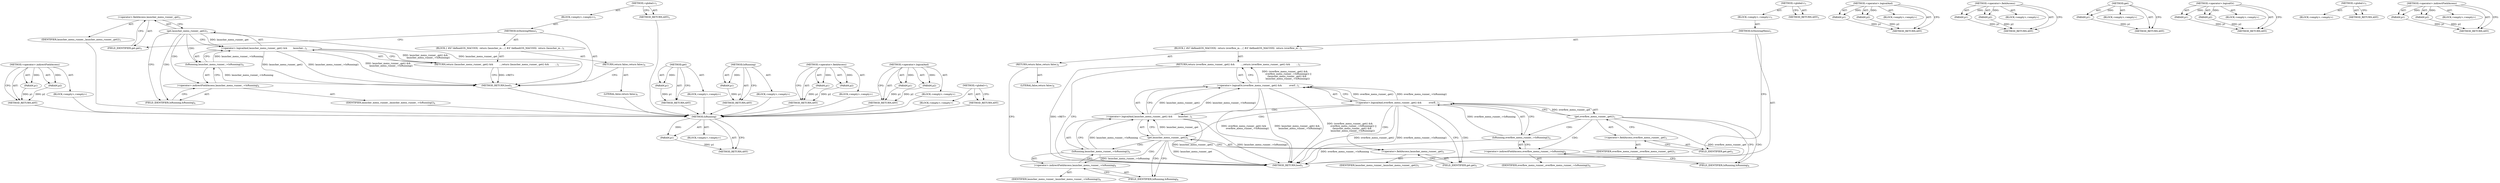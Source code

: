digraph "&lt;global&gt;" {
vulnerable_68 [label=<(METHOD,IsRunning)>];
vulnerable_69 [label=<(PARAM,p1)>];
vulnerable_70 [label=<(BLOCK,&lt;empty&gt;,&lt;empty&gt;)>];
vulnerable_71 [label=<(METHOD_RETURN,ANY)>];
vulnerable_6 [label=<(METHOD,&lt;global&gt;)<SUB>1</SUB>>];
vulnerable_7 [label=<(BLOCK,&lt;empty&gt;,&lt;empty&gt;)<SUB>1</SUB>>];
vulnerable_8 [label=<(METHOD,IsShowingMenu)<SUB>1</SUB>>];
vulnerable_9 [label=<(BLOCK,{
 #if !defined(OS_MACOSX)
  return (overflow_m...,{
 #if !defined(OS_MACOSX)
  return (overflow_m...)<SUB>1</SUB>>];
vulnerable_10 [label=<(RETURN,return (overflow_menu_runner_.get() &amp;&amp;
        ...,return (overflow_menu_runner_.get() &amp;&amp;
        ...)<SUB>3</SUB>>];
vulnerable_11 [label=<(&lt;operator&gt;.logicalOr,(overflow_menu_runner_.get() &amp;&amp;
          overf...)<SUB>3</SUB>>];
vulnerable_12 [label=<(&lt;operator&gt;.logicalAnd,overflow_menu_runner_.get() &amp;&amp;
          overfl...)<SUB>3</SUB>>];
vulnerable_13 [label=<(get,overflow_menu_runner_.get())<SUB>3</SUB>>];
vulnerable_14 [label=<(&lt;operator&gt;.fieldAccess,overflow_menu_runner_.get)<SUB>3</SUB>>];
vulnerable_15 [label=<(IDENTIFIER,overflow_menu_runner_,overflow_menu_runner_.get())<SUB>3</SUB>>];
vulnerable_16 [label=<(FIELD_IDENTIFIER,get,get)<SUB>3</SUB>>];
vulnerable_17 [label=<(IsRunning,overflow_menu_runner_-&gt;IsRunning())<SUB>4</SUB>>];
vulnerable_18 [label=<(&lt;operator&gt;.indirectFieldAccess,overflow_menu_runner_-&gt;IsRunning)<SUB>4</SUB>>];
vulnerable_19 [label=<(IDENTIFIER,overflow_menu_runner_,overflow_menu_runner_-&gt;IsRunning())<SUB>4</SUB>>];
vulnerable_20 [label=<(FIELD_IDENTIFIER,IsRunning,IsRunning)<SUB>4</SUB>>];
vulnerable_21 [label=<(&lt;operator&gt;.logicalAnd,launcher_menu_runner_.get() &amp;&amp;
        launcher...)<SUB>5</SUB>>];
vulnerable_22 [label=<(get,launcher_menu_runner_.get())<SUB>5</SUB>>];
vulnerable_23 [label=<(&lt;operator&gt;.fieldAccess,launcher_menu_runner_.get)<SUB>5</SUB>>];
vulnerable_24 [label=<(IDENTIFIER,launcher_menu_runner_,launcher_menu_runner_.get())<SUB>5</SUB>>];
vulnerable_25 [label=<(FIELD_IDENTIFIER,get,get)<SUB>5</SUB>>];
vulnerable_26 [label=<(IsRunning,launcher_menu_runner_-&gt;IsRunning())<SUB>6</SUB>>];
vulnerable_27 [label=<(&lt;operator&gt;.indirectFieldAccess,launcher_menu_runner_-&gt;IsRunning)<SUB>6</SUB>>];
vulnerable_28 [label=<(IDENTIFIER,launcher_menu_runner_,launcher_menu_runner_-&gt;IsRunning())<SUB>6</SUB>>];
vulnerable_29 [label=<(FIELD_IDENTIFIER,IsRunning,IsRunning)<SUB>6</SUB>>];
vulnerable_30 [label=<(RETURN,return false;,return false;)<SUB>8</SUB>>];
vulnerable_31 [label=<(LITERAL,false,return false;)<SUB>8</SUB>>];
vulnerable_32 [label=<(METHOD_RETURN,bool)<SUB>1</SUB>>];
vulnerable_34 [label=<(METHOD_RETURN,ANY)<SUB>1</SUB>>];
vulnerable_54 [label=<(METHOD,&lt;operator&gt;.logicalAnd)>];
vulnerable_55 [label=<(PARAM,p1)>];
vulnerable_56 [label=<(PARAM,p2)>];
vulnerable_57 [label=<(BLOCK,&lt;empty&gt;,&lt;empty&gt;)>];
vulnerable_58 [label=<(METHOD_RETURN,ANY)>];
vulnerable_63 [label=<(METHOD,&lt;operator&gt;.fieldAccess)>];
vulnerable_64 [label=<(PARAM,p1)>];
vulnerable_65 [label=<(PARAM,p2)>];
vulnerable_66 [label=<(BLOCK,&lt;empty&gt;,&lt;empty&gt;)>];
vulnerable_67 [label=<(METHOD_RETURN,ANY)>];
vulnerable_59 [label=<(METHOD,get)>];
vulnerable_60 [label=<(PARAM,p1)>];
vulnerable_61 [label=<(BLOCK,&lt;empty&gt;,&lt;empty&gt;)>];
vulnerable_62 [label=<(METHOD_RETURN,ANY)>];
vulnerable_49 [label=<(METHOD,&lt;operator&gt;.logicalOr)>];
vulnerable_50 [label=<(PARAM,p1)>];
vulnerable_51 [label=<(PARAM,p2)>];
vulnerable_52 [label=<(BLOCK,&lt;empty&gt;,&lt;empty&gt;)>];
vulnerable_53 [label=<(METHOD_RETURN,ANY)>];
vulnerable_43 [label=<(METHOD,&lt;global&gt;)<SUB>1</SUB>>];
vulnerable_44 [label=<(BLOCK,&lt;empty&gt;,&lt;empty&gt;)>];
vulnerable_45 [label=<(METHOD_RETURN,ANY)>];
vulnerable_72 [label=<(METHOD,&lt;operator&gt;.indirectFieldAccess)>];
vulnerable_73 [label=<(PARAM,p1)>];
vulnerable_74 [label=<(PARAM,p2)>];
vulnerable_75 [label=<(BLOCK,&lt;empty&gt;,&lt;empty&gt;)>];
vulnerable_76 [label=<(METHOD_RETURN,ANY)>];
fixed_57 [label=<(METHOD,&lt;operator&gt;.indirectFieldAccess)>];
fixed_58 [label=<(PARAM,p1)>];
fixed_59 [label=<(PARAM,p2)>];
fixed_60 [label=<(BLOCK,&lt;empty&gt;,&lt;empty&gt;)>];
fixed_61 [label=<(METHOD_RETURN,ANY)>];
fixed_6 [label=<(METHOD,&lt;global&gt;)<SUB>1</SUB>>];
fixed_7 [label=<(BLOCK,&lt;empty&gt;,&lt;empty&gt;)<SUB>1</SUB>>];
fixed_8 [label=<(METHOD,IsShowingMenu)<SUB>1</SUB>>];
fixed_9 [label=<(BLOCK,{
 #if !defined(OS_MACOSX)
  return (launcher_m...,{
 #if !defined(OS_MACOSX)
  return (launcher_m...)<SUB>1</SUB>>];
fixed_10 [label=<(RETURN,return (launcher_menu_runner_.get() &amp;&amp;
        ...,return (launcher_menu_runner_.get() &amp;&amp;
        ...)<SUB>3</SUB>>];
fixed_11 [label=<(&lt;operator&gt;.logicalAnd,launcher_menu_runner_.get() &amp;&amp;
        launcher...)<SUB>3</SUB>>];
fixed_12 [label=<(get,launcher_menu_runner_.get())<SUB>3</SUB>>];
fixed_13 [label=<(&lt;operator&gt;.fieldAccess,launcher_menu_runner_.get)<SUB>3</SUB>>];
fixed_14 [label=<(IDENTIFIER,launcher_menu_runner_,launcher_menu_runner_.get())<SUB>3</SUB>>];
fixed_15 [label=<(FIELD_IDENTIFIER,get,get)<SUB>3</SUB>>];
fixed_16 [label=<(IsRunning,launcher_menu_runner_-&gt;IsRunning())<SUB>4</SUB>>];
fixed_17 [label=<(&lt;operator&gt;.indirectFieldAccess,launcher_menu_runner_-&gt;IsRunning)<SUB>4</SUB>>];
fixed_18 [label=<(IDENTIFIER,launcher_menu_runner_,launcher_menu_runner_-&gt;IsRunning())<SUB>4</SUB>>];
fixed_19 [label=<(FIELD_IDENTIFIER,IsRunning,IsRunning)<SUB>4</SUB>>];
fixed_20 [label=<(RETURN,return false;,return false;)<SUB>6</SUB>>];
fixed_21 [label=<(LITERAL,false,return false;)<SUB>6</SUB>>];
fixed_22 [label=<(METHOD_RETURN,bool)<SUB>1</SUB>>];
fixed_24 [label=<(METHOD_RETURN,ANY)<SUB>1</SUB>>];
fixed_44 [label=<(METHOD,get)>];
fixed_45 [label=<(PARAM,p1)>];
fixed_46 [label=<(BLOCK,&lt;empty&gt;,&lt;empty&gt;)>];
fixed_47 [label=<(METHOD_RETURN,ANY)>];
fixed_53 [label=<(METHOD,IsRunning)>];
fixed_54 [label=<(PARAM,p1)>];
fixed_55 [label=<(BLOCK,&lt;empty&gt;,&lt;empty&gt;)>];
fixed_56 [label=<(METHOD_RETURN,ANY)>];
fixed_48 [label=<(METHOD,&lt;operator&gt;.fieldAccess)>];
fixed_49 [label=<(PARAM,p1)>];
fixed_50 [label=<(PARAM,p2)>];
fixed_51 [label=<(BLOCK,&lt;empty&gt;,&lt;empty&gt;)>];
fixed_52 [label=<(METHOD_RETURN,ANY)>];
fixed_39 [label=<(METHOD,&lt;operator&gt;.logicalAnd)>];
fixed_40 [label=<(PARAM,p1)>];
fixed_41 [label=<(PARAM,p2)>];
fixed_42 [label=<(BLOCK,&lt;empty&gt;,&lt;empty&gt;)>];
fixed_43 [label=<(METHOD_RETURN,ANY)>];
fixed_33 [label=<(METHOD,&lt;global&gt;)<SUB>1</SUB>>];
fixed_34 [label=<(BLOCK,&lt;empty&gt;,&lt;empty&gt;)>];
fixed_35 [label=<(METHOD_RETURN,ANY)>];
vulnerable_68 -> vulnerable_69  [key=0, label="AST: "];
vulnerable_68 -> vulnerable_69  [key=1, label="DDG: "];
vulnerable_68 -> vulnerable_70  [key=0, label="AST: "];
vulnerable_68 -> vulnerable_71  [key=0, label="AST: "];
vulnerable_68 -> vulnerable_71  [key=1, label="CFG: "];
vulnerable_69 -> vulnerable_71  [key=0, label="DDG: p1"];
vulnerable_6 -> vulnerable_7  [key=0, label="AST: "];
vulnerable_6 -> vulnerable_34  [key=0, label="AST: "];
vulnerable_6 -> vulnerable_34  [key=1, label="CFG: "];
vulnerable_7 -> vulnerable_8  [key=0, label="AST: "];
vulnerable_8 -> vulnerable_9  [key=0, label="AST: "];
vulnerable_8 -> vulnerable_32  [key=0, label="AST: "];
vulnerable_8 -> vulnerable_16  [key=0, label="CFG: "];
vulnerable_9 -> vulnerable_10  [key=0, label="AST: "];
vulnerable_9 -> vulnerable_30  [key=0, label="AST: "];
vulnerable_10 -> vulnerable_11  [key=0, label="AST: "];
vulnerable_10 -> vulnerable_32  [key=0, label="CFG: "];
vulnerable_10 -> vulnerable_32  [key=1, label="DDG: &lt;RET&gt;"];
vulnerable_11 -> vulnerable_12  [key=0, label="AST: "];
vulnerable_11 -> vulnerable_21  [key=0, label="AST: "];
vulnerable_11 -> vulnerable_10  [key=0, label="CFG: "];
vulnerable_11 -> vulnerable_10  [key=1, label="DDG: (overflow_menu_runner_.get() &amp;&amp;
          overflow_menu_runner_-&gt;IsRunning()) ||
      (launcher_menu_runner_.get() &amp;&amp;
        launcher_menu_runner_-&gt;IsRunning())"];
vulnerable_11 -> vulnerable_32  [key=0, label="DDG: overflow_menu_runner_.get() &amp;&amp;
          overflow_menu_runner_-&gt;IsRunning()"];
vulnerable_11 -> vulnerable_32  [key=1, label="DDG: launcher_menu_runner_.get() &amp;&amp;
        launcher_menu_runner_-&gt;IsRunning()"];
vulnerable_11 -> vulnerable_32  [key=2, label="DDG: (overflow_menu_runner_.get() &amp;&amp;
          overflow_menu_runner_-&gt;IsRunning()) ||
      (launcher_menu_runner_.get() &amp;&amp;
        launcher_menu_runner_-&gt;IsRunning())"];
vulnerable_12 -> vulnerable_13  [key=0, label="AST: "];
vulnerable_12 -> vulnerable_17  [key=0, label="AST: "];
vulnerable_12 -> vulnerable_11  [key=0, label="CFG: "];
vulnerable_12 -> vulnerable_11  [key=1, label="DDG: overflow_menu_runner_.get()"];
vulnerable_12 -> vulnerable_11  [key=2, label="DDG: overflow_menu_runner_-&gt;IsRunning()"];
vulnerable_12 -> vulnerable_25  [key=0, label="CFG: "];
vulnerable_12 -> vulnerable_25  [key=1, label="CDG: "];
vulnerable_12 -> vulnerable_32  [key=0, label="DDG: overflow_menu_runner_.get()"];
vulnerable_12 -> vulnerable_32  [key=1, label="DDG: overflow_menu_runner_-&gt;IsRunning()"];
vulnerable_12 -> vulnerable_21  [key=0, label="CDG: "];
vulnerable_12 -> vulnerable_23  [key=0, label="CDG: "];
vulnerable_12 -> vulnerable_22  [key=0, label="CDG: "];
vulnerable_13 -> vulnerable_14  [key=0, label="AST: "];
vulnerable_13 -> vulnerable_12  [key=0, label="CFG: "];
vulnerable_13 -> vulnerable_12  [key=1, label="DDG: overflow_menu_runner_.get"];
vulnerable_13 -> vulnerable_20  [key=0, label="CFG: "];
vulnerable_13 -> vulnerable_20  [key=1, label="CDG: "];
vulnerable_13 -> vulnerable_32  [key=0, label="DDG: overflow_menu_runner_.get"];
vulnerable_13 -> vulnerable_17  [key=0, label="CDG: "];
vulnerable_13 -> vulnerable_18  [key=0, label="CDG: "];
vulnerable_14 -> vulnerable_15  [key=0, label="AST: "];
vulnerable_14 -> vulnerable_16  [key=0, label="AST: "];
vulnerable_14 -> vulnerable_13  [key=0, label="CFG: "];
vulnerable_16 -> vulnerable_14  [key=0, label="CFG: "];
vulnerable_17 -> vulnerable_18  [key=0, label="AST: "];
vulnerable_17 -> vulnerable_12  [key=0, label="CFG: "];
vulnerable_17 -> vulnerable_12  [key=1, label="DDG: overflow_menu_runner_-&gt;IsRunning"];
vulnerable_17 -> vulnerable_32  [key=0, label="DDG: overflow_menu_runner_-&gt;IsRunning"];
vulnerable_18 -> vulnerable_19  [key=0, label="AST: "];
vulnerable_18 -> vulnerable_20  [key=0, label="AST: "];
vulnerable_18 -> vulnerable_17  [key=0, label="CFG: "];
vulnerable_20 -> vulnerable_18  [key=0, label="CFG: "];
vulnerable_21 -> vulnerable_22  [key=0, label="AST: "];
vulnerable_21 -> vulnerable_26  [key=0, label="AST: "];
vulnerable_21 -> vulnerable_11  [key=0, label="CFG: "];
vulnerable_21 -> vulnerable_11  [key=1, label="DDG: launcher_menu_runner_.get()"];
vulnerable_21 -> vulnerable_11  [key=2, label="DDG: launcher_menu_runner_-&gt;IsRunning()"];
vulnerable_21 -> vulnerable_32  [key=0, label="DDG: launcher_menu_runner_.get()"];
vulnerable_21 -> vulnerable_32  [key=1, label="DDG: launcher_menu_runner_-&gt;IsRunning()"];
vulnerable_22 -> vulnerable_23  [key=0, label="AST: "];
vulnerable_22 -> vulnerable_21  [key=0, label="CFG: "];
vulnerable_22 -> vulnerable_21  [key=1, label="DDG: launcher_menu_runner_.get"];
vulnerable_22 -> vulnerable_29  [key=0, label="CFG: "];
vulnerable_22 -> vulnerable_29  [key=1, label="CDG: "];
vulnerable_22 -> vulnerable_32  [key=0, label="DDG: launcher_menu_runner_.get"];
vulnerable_22 -> vulnerable_26  [key=0, label="CDG: "];
vulnerable_22 -> vulnerable_27  [key=0, label="CDG: "];
vulnerable_23 -> vulnerable_24  [key=0, label="AST: "];
vulnerable_23 -> vulnerable_25  [key=0, label="AST: "];
vulnerable_23 -> vulnerable_22  [key=0, label="CFG: "];
vulnerable_25 -> vulnerable_23  [key=0, label="CFG: "];
vulnerable_26 -> vulnerable_27  [key=0, label="AST: "];
vulnerable_26 -> vulnerable_21  [key=0, label="CFG: "];
vulnerable_26 -> vulnerable_21  [key=1, label="DDG: launcher_menu_runner_-&gt;IsRunning"];
vulnerable_26 -> vulnerable_32  [key=0, label="DDG: launcher_menu_runner_-&gt;IsRunning"];
vulnerable_27 -> vulnerable_28  [key=0, label="AST: "];
vulnerable_27 -> vulnerable_29  [key=0, label="AST: "];
vulnerable_27 -> vulnerable_26  [key=0, label="CFG: "];
vulnerable_29 -> vulnerable_27  [key=0, label="CFG: "];
vulnerable_30 -> vulnerable_31  [key=0, label="AST: "];
vulnerable_30 -> vulnerable_32  [key=0, label="CFG: "];
vulnerable_54 -> vulnerable_55  [key=0, label="AST: "];
vulnerable_54 -> vulnerable_55  [key=1, label="DDG: "];
vulnerable_54 -> vulnerable_57  [key=0, label="AST: "];
vulnerable_54 -> vulnerable_56  [key=0, label="AST: "];
vulnerable_54 -> vulnerable_56  [key=1, label="DDG: "];
vulnerable_54 -> vulnerable_58  [key=0, label="AST: "];
vulnerable_54 -> vulnerable_58  [key=1, label="CFG: "];
vulnerable_55 -> vulnerable_58  [key=0, label="DDG: p1"];
vulnerable_56 -> vulnerable_58  [key=0, label="DDG: p2"];
vulnerable_63 -> vulnerable_64  [key=0, label="AST: "];
vulnerable_63 -> vulnerable_64  [key=1, label="DDG: "];
vulnerable_63 -> vulnerable_66  [key=0, label="AST: "];
vulnerable_63 -> vulnerable_65  [key=0, label="AST: "];
vulnerable_63 -> vulnerable_65  [key=1, label="DDG: "];
vulnerable_63 -> vulnerable_67  [key=0, label="AST: "];
vulnerable_63 -> vulnerable_67  [key=1, label="CFG: "];
vulnerable_64 -> vulnerable_67  [key=0, label="DDG: p1"];
vulnerable_65 -> vulnerable_67  [key=0, label="DDG: p2"];
vulnerable_59 -> vulnerable_60  [key=0, label="AST: "];
vulnerable_59 -> vulnerable_60  [key=1, label="DDG: "];
vulnerable_59 -> vulnerable_61  [key=0, label="AST: "];
vulnerable_59 -> vulnerable_62  [key=0, label="AST: "];
vulnerable_59 -> vulnerable_62  [key=1, label="CFG: "];
vulnerable_60 -> vulnerable_62  [key=0, label="DDG: p1"];
vulnerable_49 -> vulnerable_50  [key=0, label="AST: "];
vulnerable_49 -> vulnerable_50  [key=1, label="DDG: "];
vulnerable_49 -> vulnerable_52  [key=0, label="AST: "];
vulnerable_49 -> vulnerable_51  [key=0, label="AST: "];
vulnerable_49 -> vulnerable_51  [key=1, label="DDG: "];
vulnerable_49 -> vulnerable_53  [key=0, label="AST: "];
vulnerable_49 -> vulnerable_53  [key=1, label="CFG: "];
vulnerable_50 -> vulnerable_53  [key=0, label="DDG: p1"];
vulnerable_51 -> vulnerable_53  [key=0, label="DDG: p2"];
vulnerable_43 -> vulnerable_44  [key=0, label="AST: "];
vulnerable_43 -> vulnerable_45  [key=0, label="AST: "];
vulnerable_43 -> vulnerable_45  [key=1, label="CFG: "];
vulnerable_72 -> vulnerable_73  [key=0, label="AST: "];
vulnerable_72 -> vulnerable_73  [key=1, label="DDG: "];
vulnerable_72 -> vulnerable_75  [key=0, label="AST: "];
vulnerable_72 -> vulnerable_74  [key=0, label="AST: "];
vulnerable_72 -> vulnerable_74  [key=1, label="DDG: "];
vulnerable_72 -> vulnerable_76  [key=0, label="AST: "];
vulnerable_72 -> vulnerable_76  [key=1, label="CFG: "];
vulnerable_73 -> vulnerable_76  [key=0, label="DDG: p1"];
vulnerable_74 -> vulnerable_76  [key=0, label="DDG: p2"];
fixed_57 -> fixed_58  [key=0, label="AST: "];
fixed_57 -> fixed_58  [key=1, label="DDG: "];
fixed_57 -> fixed_60  [key=0, label="AST: "];
fixed_57 -> fixed_59  [key=0, label="AST: "];
fixed_57 -> fixed_59  [key=1, label="DDG: "];
fixed_57 -> fixed_61  [key=0, label="AST: "];
fixed_57 -> fixed_61  [key=1, label="CFG: "];
fixed_58 -> fixed_61  [key=0, label="DDG: p1"];
fixed_59 -> fixed_61  [key=0, label="DDG: p2"];
fixed_60 -> vulnerable_68  [key=0];
fixed_61 -> vulnerable_68  [key=0];
fixed_6 -> fixed_7  [key=0, label="AST: "];
fixed_6 -> fixed_24  [key=0, label="AST: "];
fixed_6 -> fixed_24  [key=1, label="CFG: "];
fixed_7 -> fixed_8  [key=0, label="AST: "];
fixed_8 -> fixed_9  [key=0, label="AST: "];
fixed_8 -> fixed_22  [key=0, label="AST: "];
fixed_8 -> fixed_15  [key=0, label="CFG: "];
fixed_9 -> fixed_10  [key=0, label="AST: "];
fixed_9 -> fixed_20  [key=0, label="AST: "];
fixed_10 -> fixed_11  [key=0, label="AST: "];
fixed_10 -> fixed_22  [key=0, label="CFG: "];
fixed_10 -> fixed_22  [key=1, label="DDG: &lt;RET&gt;"];
fixed_11 -> fixed_12  [key=0, label="AST: "];
fixed_11 -> fixed_16  [key=0, label="AST: "];
fixed_11 -> fixed_10  [key=0, label="CFG: "];
fixed_11 -> fixed_10  [key=1, label="DDG: launcher_menu_runner_.get() &amp;&amp;
        launcher_menu_runner_-&gt;IsRunning()"];
fixed_11 -> fixed_22  [key=0, label="DDG: launcher_menu_runner_.get()"];
fixed_11 -> fixed_22  [key=1, label="DDG: launcher_menu_runner_-&gt;IsRunning()"];
fixed_11 -> fixed_22  [key=2, label="DDG: launcher_menu_runner_.get() &amp;&amp;
        launcher_menu_runner_-&gt;IsRunning()"];
fixed_12 -> fixed_13  [key=0, label="AST: "];
fixed_12 -> fixed_11  [key=0, label="CFG: "];
fixed_12 -> fixed_11  [key=1, label="DDG: launcher_menu_runner_.get"];
fixed_12 -> fixed_19  [key=0, label="CFG: "];
fixed_12 -> fixed_19  [key=1, label="CDG: "];
fixed_12 -> fixed_22  [key=0, label="DDG: launcher_menu_runner_.get"];
fixed_12 -> fixed_16  [key=0, label="CDG: "];
fixed_12 -> fixed_17  [key=0, label="CDG: "];
fixed_13 -> fixed_14  [key=0, label="AST: "];
fixed_13 -> fixed_15  [key=0, label="AST: "];
fixed_13 -> fixed_12  [key=0, label="CFG: "];
fixed_14 -> vulnerable_68  [key=0];
fixed_15 -> fixed_13  [key=0, label="CFG: "];
fixed_16 -> fixed_17  [key=0, label="AST: "];
fixed_16 -> fixed_11  [key=0, label="CFG: "];
fixed_16 -> fixed_11  [key=1, label="DDG: launcher_menu_runner_-&gt;IsRunning"];
fixed_16 -> fixed_22  [key=0, label="DDG: launcher_menu_runner_-&gt;IsRunning"];
fixed_17 -> fixed_18  [key=0, label="AST: "];
fixed_17 -> fixed_19  [key=0, label="AST: "];
fixed_17 -> fixed_16  [key=0, label="CFG: "];
fixed_18 -> vulnerable_68  [key=0];
fixed_19 -> fixed_17  [key=0, label="CFG: "];
fixed_20 -> fixed_21  [key=0, label="AST: "];
fixed_20 -> fixed_22  [key=0, label="CFG: "];
fixed_21 -> vulnerable_68  [key=0];
fixed_22 -> vulnerable_68  [key=0];
fixed_24 -> vulnerable_68  [key=0];
fixed_44 -> fixed_45  [key=0, label="AST: "];
fixed_44 -> fixed_45  [key=1, label="DDG: "];
fixed_44 -> fixed_46  [key=0, label="AST: "];
fixed_44 -> fixed_47  [key=0, label="AST: "];
fixed_44 -> fixed_47  [key=1, label="CFG: "];
fixed_45 -> fixed_47  [key=0, label="DDG: p1"];
fixed_46 -> vulnerable_68  [key=0];
fixed_47 -> vulnerable_68  [key=0];
fixed_53 -> fixed_54  [key=0, label="AST: "];
fixed_53 -> fixed_54  [key=1, label="DDG: "];
fixed_53 -> fixed_55  [key=0, label="AST: "];
fixed_53 -> fixed_56  [key=0, label="AST: "];
fixed_53 -> fixed_56  [key=1, label="CFG: "];
fixed_54 -> fixed_56  [key=0, label="DDG: p1"];
fixed_55 -> vulnerable_68  [key=0];
fixed_56 -> vulnerable_68  [key=0];
fixed_48 -> fixed_49  [key=0, label="AST: "];
fixed_48 -> fixed_49  [key=1, label="DDG: "];
fixed_48 -> fixed_51  [key=0, label="AST: "];
fixed_48 -> fixed_50  [key=0, label="AST: "];
fixed_48 -> fixed_50  [key=1, label="DDG: "];
fixed_48 -> fixed_52  [key=0, label="AST: "];
fixed_48 -> fixed_52  [key=1, label="CFG: "];
fixed_49 -> fixed_52  [key=0, label="DDG: p1"];
fixed_50 -> fixed_52  [key=0, label="DDG: p2"];
fixed_51 -> vulnerable_68  [key=0];
fixed_52 -> vulnerable_68  [key=0];
fixed_39 -> fixed_40  [key=0, label="AST: "];
fixed_39 -> fixed_40  [key=1, label="DDG: "];
fixed_39 -> fixed_42  [key=0, label="AST: "];
fixed_39 -> fixed_41  [key=0, label="AST: "];
fixed_39 -> fixed_41  [key=1, label="DDG: "];
fixed_39 -> fixed_43  [key=0, label="AST: "];
fixed_39 -> fixed_43  [key=1, label="CFG: "];
fixed_40 -> fixed_43  [key=0, label="DDG: p1"];
fixed_41 -> fixed_43  [key=0, label="DDG: p2"];
fixed_42 -> vulnerable_68  [key=0];
fixed_43 -> vulnerable_68  [key=0];
fixed_33 -> fixed_34  [key=0, label="AST: "];
fixed_33 -> fixed_35  [key=0, label="AST: "];
fixed_33 -> fixed_35  [key=1, label="CFG: "];
fixed_34 -> vulnerable_68  [key=0];
fixed_35 -> vulnerable_68  [key=0];
}
